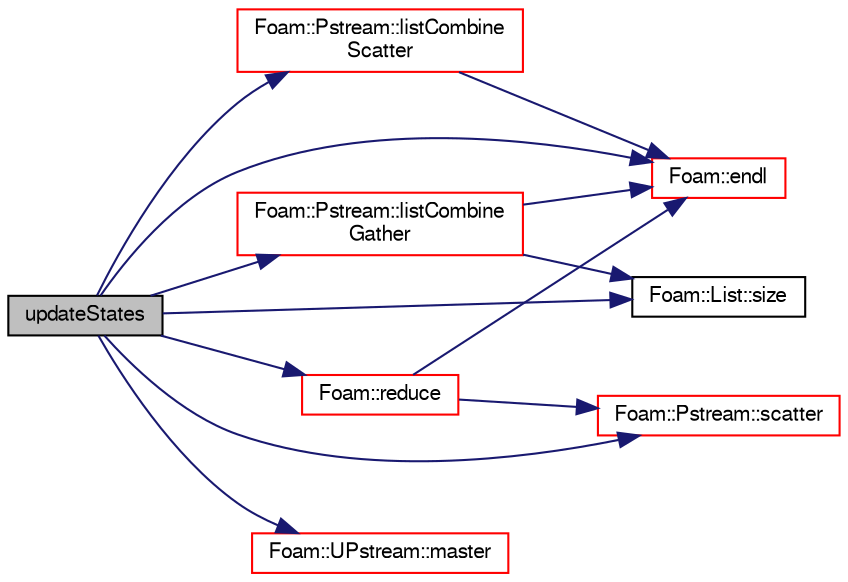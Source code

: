 digraph "updateStates"
{
  bgcolor="transparent";
  edge [fontname="FreeSans",fontsize="10",labelfontname="FreeSans",labelfontsize="10"];
  node [fontname="FreeSans",fontsize="10",shape=record];
  rankdir="LR";
  Node46 [label="updateStates",height=0.2,width=0.4,color="black", fillcolor="grey75", style="filled", fontcolor="black"];
  Node46 -> Node47 [color="midnightblue",fontsize="10",style="solid",fontname="FreeSans"];
  Node47 [label="Foam::endl",height=0.2,width=0.4,color="red",URL="$a21124.html#a2db8fe02a0d3909e9351bb4275b23ce4",tooltip="Add newline and flush stream. "];
  Node46 -> Node49 [color="midnightblue",fontsize="10",style="solid",fontname="FreeSans"];
  Node49 [label="Foam::Pstream::listCombine\lGather",height=0.2,width=0.4,color="red",URL="$a26250.html#a8c0e5044dc4a942cf62b06797c3a743f"];
  Node49 -> Node51 [color="midnightblue",fontsize="10",style="solid",fontname="FreeSans"];
  Node51 [label="Foam::List::size",height=0.2,width=0.4,color="black",URL="$a25694.html#a8a5f6fa29bd4b500caf186f60245b384",tooltip="Override size to be inconsistent with allocated storage. "];
  Node49 -> Node47 [color="midnightblue",fontsize="10",style="solid",fontname="FreeSans"];
  Node46 -> Node59 [color="midnightblue",fontsize="10",style="solid",fontname="FreeSans"];
  Node59 [label="Foam::Pstream::listCombine\lScatter",height=0.2,width=0.4,color="red",URL="$a26250.html#adfd4915b68ab7181dccb847976286e56",tooltip="Scatter data. Reverse of combineGather. "];
  Node59 -> Node47 [color="midnightblue",fontsize="10",style="solid",fontname="FreeSans"];
  Node46 -> Node60 [color="midnightblue",fontsize="10",style="solid",fontname="FreeSans"];
  Node60 [label="Foam::UPstream::master",height=0.2,width=0.4,color="red",URL="$a26270.html#a36af549940a0aae3733774649594489f",tooltip="Am I the master process. "];
  Node46 -> Node62 [color="midnightblue",fontsize="10",style="solid",fontname="FreeSans"];
  Node62 [label="Foam::reduce",height=0.2,width=0.4,color="red",URL="$a21124.html#a7ffd6af4acc2eb9ba72ee296b5ecda23"];
  Node62 -> Node47 [color="midnightblue",fontsize="10",style="solid",fontname="FreeSans"];
  Node62 -> Node70 [color="midnightblue",fontsize="10",style="solid",fontname="FreeSans"];
  Node70 [label="Foam::Pstream::scatter",height=0.2,width=0.4,color="red",URL="$a26250.html#a00bc7d5a0b660cfa53523561af48def2",tooltip="Scatter data. Distribute without modification. Reverse of gather. "];
  Node46 -> Node70 [color="midnightblue",fontsize="10",style="solid",fontname="FreeSans"];
  Node46 -> Node51 [color="midnightblue",fontsize="10",style="solid",fontname="FreeSans"];
}
